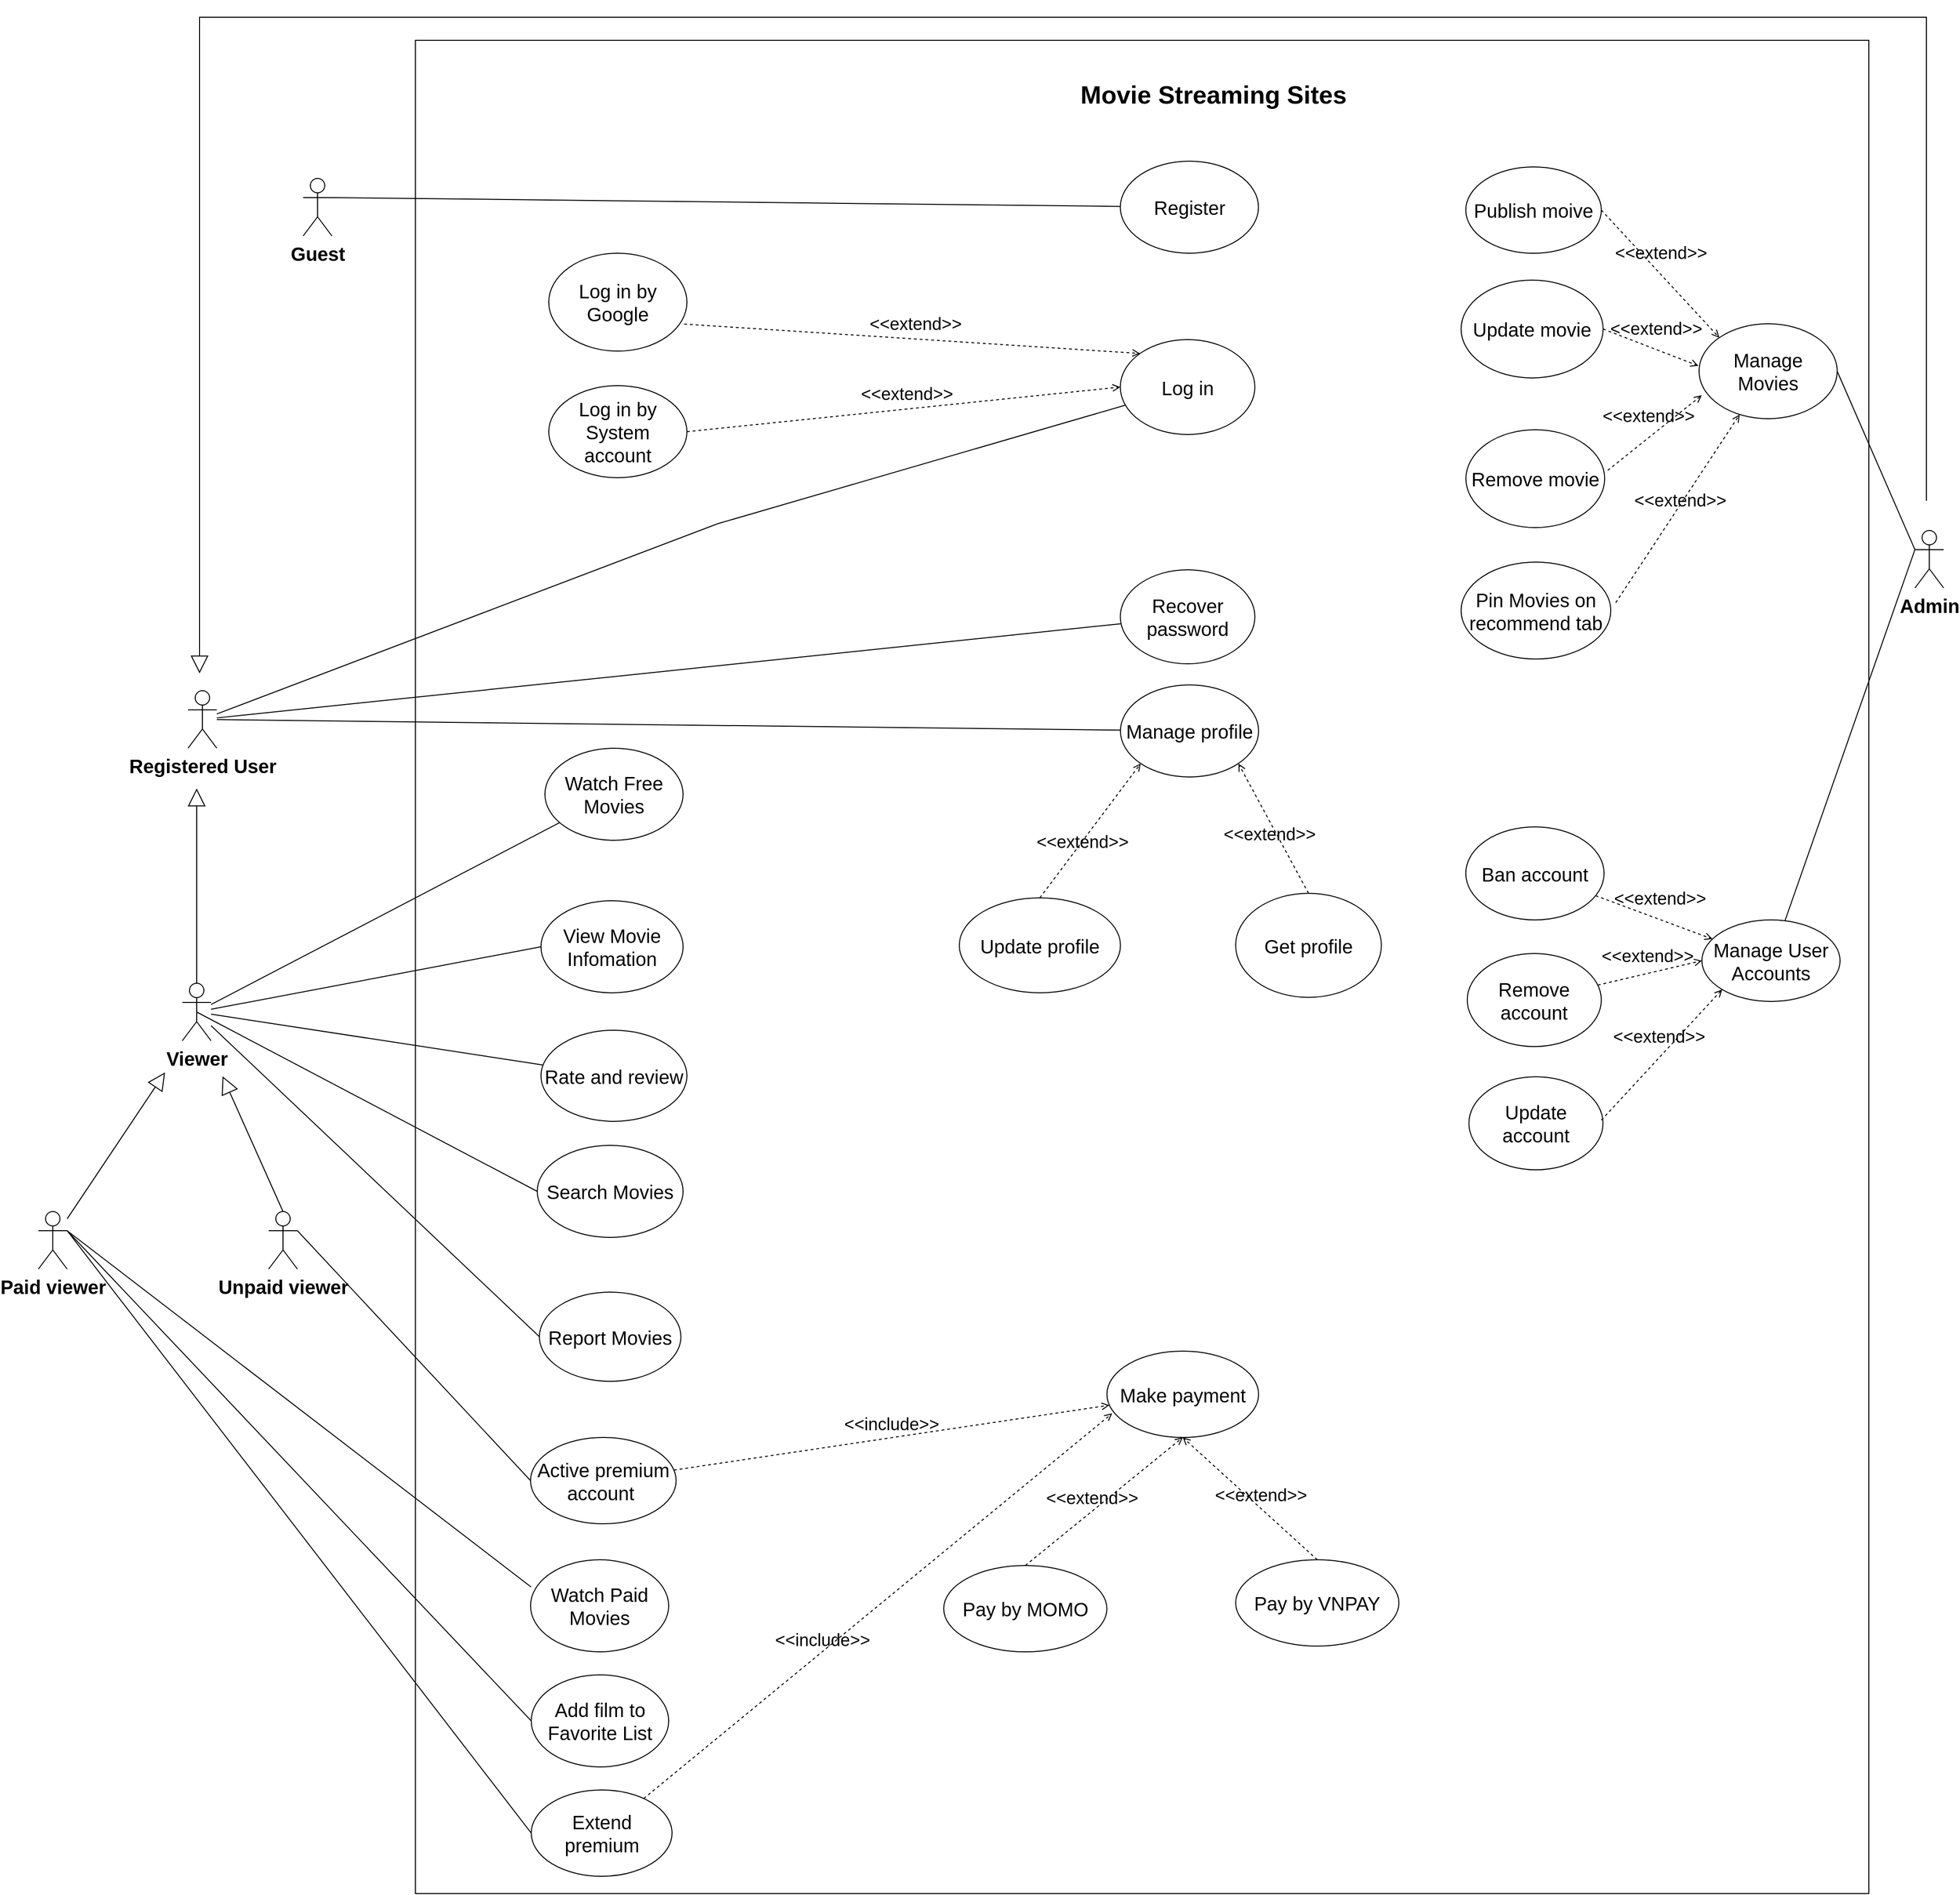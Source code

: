 <mxfile version="22.1.3" type="device">
  <diagram name="Page-1" id="LxAsxzXW0RaltRyk3R9r">
    <mxGraphModel dx="2566" dy="1568" grid="1" gridSize="12" guides="1" tooltips="1" connect="1" arrows="1" fold="1" page="1" pageScale="0.5" pageWidth="850" pageHeight="1100" math="0" shadow="0">
      <root>
        <mxCell id="0" />
        <mxCell id="1" parent="0" />
        <mxCell id="cKXUcZREIUxn3oo17vV5-1" value="Registered User" style="shape=umlActor;verticalLabelPosition=bottom;verticalAlign=top;html=1;outlineConnect=0;fontSize=20;fontStyle=1" parent="1" vertex="1">
          <mxGeometry x="-276" y="606" width="30" height="60" as="geometry" />
        </mxCell>
        <mxCell id="cKXUcZREIUxn3oo17vV5-8" value="Admin" style="shape=umlActor;verticalLabelPosition=bottom;verticalAlign=top;html=1;outlineConnect=0;fontSize=20;fontStyle=1" parent="1" vertex="1">
          <mxGeometry x="1524" y="439" width="30" height="60" as="geometry" />
        </mxCell>
        <mxCell id="cKXUcZREIUxn3oo17vV5-9" value="Viewer&lt;br style=&quot;font-size: 20px;&quot;&gt;" style="shape=umlActor;verticalLabelPosition=bottom;verticalAlign=top;html=1;outlineConnect=0;fontSize=20;fontStyle=1" parent="1" vertex="1">
          <mxGeometry x="-282" y="911" width="30" height="60" as="geometry" />
        </mxCell>
        <mxCell id="cKXUcZREIUxn3oo17vV5-10" value="&lt;br&gt;" style="endArrow=block;endSize=16;endFill=0;html=1;rounded=0;" parent="1" edge="1">
          <mxGeometry width="160" relative="1" as="geometry">
            <mxPoint x="1536" y="408" as="sourcePoint" />
            <mxPoint x="-264" y="588" as="targetPoint" />
            <Array as="points">
              <mxPoint x="1536" y="-96" />
              <mxPoint x="-264" y="-96" />
            </Array>
          </mxGeometry>
        </mxCell>
        <mxCell id="cKXUcZREIUxn3oo17vV5-12" value="&lt;br&gt;&lt;br&gt;" style="edgeLabel;html=1;align=center;verticalAlign=middle;resizable=0;points=[];" parent="cKXUcZREIUxn3oo17vV5-10" vertex="1" connectable="0">
          <mxGeometry x="0.21" y="3" relative="1" as="geometry">
            <mxPoint as="offset" />
          </mxGeometry>
        </mxCell>
        <mxCell id="cKXUcZREIUxn3oo17vV5-13" value="&lt;br&gt;" style="endArrow=block;endSize=16;endFill=0;html=1;rounded=0;exitX=0.5;exitY=0;exitDx=0;exitDy=0;exitPerimeter=0;" parent="1" source="cKXUcZREIUxn3oo17vV5-9" edge="1">
          <mxGeometry x="0.141" width="160" relative="1" as="geometry">
            <mxPoint x="63.5" y="686.0" as="sourcePoint" />
            <mxPoint x="-267" y="708" as="targetPoint" />
            <mxPoint x="-1" as="offset" />
          </mxGeometry>
        </mxCell>
        <mxCell id="cKXUcZREIUxn3oo17vV5-21" value="&lt;font style=&quot;font-size: 20px;&quot;&gt;Log in&lt;/font&gt;" style="ellipse;whiteSpace=wrap;html=1;fontSize=20;" parent="1" vertex="1">
          <mxGeometry x="695.77" y="240" width="140.25" height="99" as="geometry" />
        </mxCell>
        <mxCell id="cKXUcZREIUxn3oo17vV5-22" value="&lt;font style=&quot;font-size: 20px;&quot;&gt;Register&lt;/font&gt;" style="ellipse;whiteSpace=wrap;html=1;fontSize=20;" parent="1" vertex="1">
          <mxGeometry x="695.77" y="54" width="144" height="96" as="geometry" />
        </mxCell>
        <mxCell id="cKXUcZREIUxn3oo17vV5-24" value="&lt;font style=&quot;font-size: 26px;&quot;&gt;Movie Streaming Sites&lt;/font&gt;" style="text;html=1;strokeColor=none;fillColor=none;align=center;verticalAlign=middle;whiteSpace=wrap;rounded=0;fontStyle=1;fontSize=26;" parent="1" vertex="1">
          <mxGeometry x="643.06" y="-30" width="300" height="30" as="geometry" />
        </mxCell>
        <mxCell id="cKXUcZREIUxn3oo17vV5-26" value="" style="endArrow=none;html=1;rounded=0;" parent="1" source="cKXUcZREIUxn3oo17vV5-1" target="cKXUcZREIUxn3oo17vV5-21" edge="1">
          <mxGeometry relative="1" as="geometry">
            <mxPoint x="346" y="464" as="sourcePoint" />
            <mxPoint x="506" y="464" as="targetPoint" />
            <Array as="points">
              <mxPoint x="276" y="432" />
            </Array>
          </mxGeometry>
        </mxCell>
        <mxCell id="T9VF5XXwPzk0ajzriA4a-1" value="Watch Free Movies" style="ellipse;whiteSpace=wrap;html=1;fontSize=20;" parent="1" vertex="1">
          <mxGeometry x="96" y="666" width="144" height="96" as="geometry" />
        </mxCell>
        <mxCell id="T9VF5XXwPzk0ajzriA4a-2" value="Search Movies" style="ellipse;whiteSpace=wrap;html=1;fontSize=20;" parent="1" vertex="1">
          <mxGeometry x="88" y="1080" width="152" height="96" as="geometry" />
        </mxCell>
        <mxCell id="T9VF5XXwPzk0ajzriA4a-3" value="Rate and review&lt;br style=&quot;font-size: 20px;&quot;&gt;" style="ellipse;whiteSpace=wrap;html=1;fontSize=20;" parent="1" vertex="1">
          <mxGeometry x="91.87" y="960" width="152.13" height="95" as="geometry" />
        </mxCell>
        <mxCell id="T9VF5XXwPzk0ajzriA4a-4" value="Recover password" style="ellipse;whiteSpace=wrap;html=1;fontSize=20;" parent="1" vertex="1">
          <mxGeometry x="695.77" y="480" width="140.25" height="98" as="geometry" />
        </mxCell>
        <mxCell id="T9VF5XXwPzk0ajzriA4a-9" value="Active premium account&amp;nbsp;" style="ellipse;whiteSpace=wrap;html=1;fontSize=20;" parent="1" vertex="1">
          <mxGeometry x="81" y="1384.5" width="151.75" height="90" as="geometry" />
        </mxCell>
        <mxCell id="T9VF5XXwPzk0ajzriA4a-10" value="" style="endArrow=none;html=1;rounded=0;" parent="1" source="cKXUcZREIUxn3oo17vV5-1" target="T9VF5XXwPzk0ajzriA4a-4" edge="1">
          <mxGeometry relative="1" as="geometry">
            <mxPoint x="66" y="228" as="sourcePoint" />
            <mxPoint x="252" y="273" as="targetPoint" />
          </mxGeometry>
        </mxCell>
        <mxCell id="T9VF5XXwPzk0ajzriA4a-12" value="Report Movies" style="ellipse;whiteSpace=wrap;html=1;fontSize=20;" parent="1" vertex="1">
          <mxGeometry x="90.25" y="1233" width="147.5" height="93" as="geometry" />
        </mxCell>
        <mxCell id="T9VF5XXwPzk0ajzriA4a-13" value="Add film to Favorite List" style="ellipse;whiteSpace=wrap;html=1;fontSize=20;" parent="1" vertex="1">
          <mxGeometry x="81.75" y="1632" width="143.25" height="96" as="geometry" />
        </mxCell>
        <mxCell id="T9VF5XXwPzk0ajzriA4a-35" value="Publish moive" style="ellipse;whiteSpace=wrap;html=1;fontSize=20;" parent="1" vertex="1">
          <mxGeometry x="1055.88" y="60" width="141.25" height="90" as="geometry" />
        </mxCell>
        <mxCell id="T9VF5XXwPzk0ajzriA4a-36" value="Remove movie" style="ellipse;whiteSpace=wrap;html=1;fontSize=20;" parent="1" vertex="1">
          <mxGeometry x="1056" y="334" width="144.63" height="102" as="geometry" />
        </mxCell>
        <mxCell id="T9VF5XXwPzk0ajzriA4a-37" value="Manage User Accounts" style="ellipse;whiteSpace=wrap;html=1;fontSize=20;" parent="1" vertex="1">
          <mxGeometry x="1302" y="845" width="144" height="85" as="geometry" />
        </mxCell>
        <mxCell id="T9VF5XXwPzk0ajzriA4a-55" value="" style="endArrow=none;html=1;rounded=0;exitX=0;exitY=0.333;exitDx=0;exitDy=0;exitPerimeter=0;" parent="1" source="cKXUcZREIUxn3oo17vV5-8" target="T9VF5XXwPzk0ajzriA4a-37" edge="1">
          <mxGeometry relative="1" as="geometry">
            <mxPoint x="-63" y="22.5" as="sourcePoint" />
            <mxPoint x="214" y="-37.5" as="targetPoint" />
          </mxGeometry>
        </mxCell>
        <mxCell id="T9VF5XXwPzk0ajzriA4a-58" value="" style="endArrow=none;html=1;rounded=0;entryX=0;entryY=0.5;entryDx=0;entryDy=0;" parent="1" source="cKXUcZREIUxn3oo17vV5-9" target="T9VF5XXwPzk0ajzriA4a-12" edge="1">
          <mxGeometry relative="1" as="geometry">
            <mxPoint x="92" y="507" as="sourcePoint" />
            <mxPoint x="390" y="510" as="targetPoint" />
          </mxGeometry>
        </mxCell>
        <mxCell id="T9VF5XXwPzk0ajzriA4a-60" value="" style="endArrow=none;html=1;rounded=0;" parent="1" source="cKXUcZREIUxn3oo17vV5-9" target="T9VF5XXwPzk0ajzriA4a-1" edge="1">
          <mxGeometry relative="1" as="geometry">
            <mxPoint x="99" y="531" as="sourcePoint" />
            <mxPoint x="405" y="711" as="targetPoint" />
          </mxGeometry>
        </mxCell>
        <mxCell id="T9VF5XXwPzk0ajzriA4a-63" value="" style="endArrow=none;html=1;rounded=0;" parent="1" source="cKXUcZREIUxn3oo17vV5-9" target="T9VF5XXwPzk0ajzriA4a-3" edge="1">
          <mxGeometry relative="1" as="geometry">
            <mxPoint x="78" y="687" as="sourcePoint" />
            <mxPoint x="298" y="731" as="targetPoint" />
          </mxGeometry>
        </mxCell>
        <mxCell id="T9VF5XXwPzk0ajzriA4a-64" value="" style="endArrow=none;html=1;rounded=0;exitX=0.5;exitY=0.5;exitDx=0;exitDy=0;exitPerimeter=0;entryX=0;entryY=0.5;entryDx=0;entryDy=0;" parent="1" source="cKXUcZREIUxn3oo17vV5-9" edge="1" target="T9VF5XXwPzk0ajzriA4a-2">
          <mxGeometry relative="1" as="geometry">
            <mxPoint x="90" y="811" as="sourcePoint" />
            <mxPoint x="112.0" y="1128" as="targetPoint" />
          </mxGeometry>
        </mxCell>
        <mxCell id="FukFXAYgHQTI4WAhLmMS-3" value="Manage profile" style="ellipse;whiteSpace=wrap;html=1;fontSize=20;" parent="1" vertex="1">
          <mxGeometry x="695.91" y="600" width="144" height="96" as="geometry" />
        </mxCell>
        <mxCell id="FukFXAYgHQTI4WAhLmMS-4" value="Get profile" style="ellipse;whiteSpace=wrap;html=1;fontSize=20;" parent="1" vertex="1">
          <mxGeometry x="816" y="817.25" width="151.87" height="108.5" as="geometry" />
        </mxCell>
        <mxCell id="FukFXAYgHQTI4WAhLmMS-5" value="Update profile" style="ellipse;whiteSpace=wrap;html=1;fontSize=20;" parent="1" vertex="1">
          <mxGeometry x="527.91" y="822" width="168" height="99" as="geometry" />
        </mxCell>
        <mxCell id="FukFXAYgHQTI4WAhLmMS-12" value="Guest" style="shape=umlActor;verticalLabelPosition=bottom;verticalAlign=top;html=1;outlineConnect=0;fontSize=20;fontStyle=1" parent="1" vertex="1">
          <mxGeometry x="-156" y="72" width="30" height="60" as="geometry" />
        </mxCell>
        <mxCell id="FukFXAYgHQTI4WAhLmMS-13" value="" style="endArrow=none;html=1;rounded=0;exitX=1;exitY=0.333;exitDx=0;exitDy=0;exitPerimeter=0;" parent="1" source="FukFXAYgHQTI4WAhLmMS-12" target="cKXUcZREIUxn3oo17vV5-22" edge="1">
          <mxGeometry relative="1" as="geometry">
            <mxPoint x="-42" y="282" as="sourcePoint" />
            <mxPoint x="564" y="268" as="targetPoint" />
          </mxGeometry>
        </mxCell>
        <mxCell id="FukFXAYgHQTI4WAhLmMS-14" value="" style="endArrow=none;html=1;rounded=0;" parent="1" source="cKXUcZREIUxn3oo17vV5-1" target="FukFXAYgHQTI4WAhLmMS-3" edge="1">
          <mxGeometry relative="1" as="geometry">
            <mxPoint x="-42" y="532" as="sourcePoint" />
            <mxPoint x="565" y="453" as="targetPoint" />
          </mxGeometry>
        </mxCell>
        <mxCell id="FukFXAYgHQTI4WAhLmMS-17" value="Remove account" style="ellipse;whiteSpace=wrap;html=1;fontSize=20;" parent="1" vertex="1">
          <mxGeometry x="1057.38" y="880" width="139.75" height="97" as="geometry" />
        </mxCell>
        <mxCell id="FukFXAYgHQTI4WAhLmMS-18" value="Ban account" style="ellipse;whiteSpace=wrap;html=1;fontSize=20;" parent="1" vertex="1">
          <mxGeometry x="1055.88" y="748" width="144.12" height="97" as="geometry" />
        </mxCell>
        <mxCell id="FukFXAYgHQTI4WAhLmMS-37" value="Update account" style="ellipse;whiteSpace=wrap;html=1;fontSize=20;" parent="1" vertex="1">
          <mxGeometry x="1059.13" y="1008.5" width="139.75" height="97" as="geometry" />
        </mxCell>
        <mxCell id="FukFXAYgHQTI4WAhLmMS-39" value="Make payment" style="ellipse;whiteSpace=wrap;html=1;fontSize=20;" parent="1" vertex="1">
          <mxGeometry x="681.79" y="1294.5" width="158.12" height="90" as="geometry" />
        </mxCell>
        <mxCell id="FukFXAYgHQTI4WAhLmMS-40" value="Paid&amp;nbsp;viewer" style="shape=umlActor;verticalLabelPosition=bottom;verticalAlign=top;html=1;outlineConnect=0;fontSize=20;fontStyle=1" parent="1" vertex="1">
          <mxGeometry x="-432" y="1149" width="30" height="60" as="geometry" />
        </mxCell>
        <mxCell id="FukFXAYgHQTI4WAhLmMS-43" value="&lt;br&gt;" style="endArrow=block;endSize=16;endFill=0;html=1;rounded=0;" parent="1" source="FukFXAYgHQTI4WAhLmMS-40" edge="1">
          <mxGeometry x="0.141" width="160" relative="1" as="geometry">
            <mxPoint x="-372" y="1160" as="sourcePoint" />
            <mxPoint x="-300" y="1004" as="targetPoint" />
            <mxPoint x="-1" as="offset" />
          </mxGeometry>
        </mxCell>
        <mxCell id="FukFXAYgHQTI4WAhLmMS-47" value="&lt;font style=&quot;font-size: 18px;&quot;&gt;&amp;lt;&amp;lt;include&amp;gt;&amp;gt;&lt;/font&gt;" style="html=1;verticalAlign=bottom;labelBackgroundColor=none;endArrow=open;endFill=0;dashed=1;rounded=0;fontSize=18;" parent="1" source="T9VF5XXwPzk0ajzriA4a-9" target="FukFXAYgHQTI4WAhLmMS-39" edge="1">
          <mxGeometry width="160" relative="1" as="geometry">
            <mxPoint x="720" y="988.5" as="sourcePoint" />
            <mxPoint x="880" y="988.5" as="targetPoint" />
          </mxGeometry>
        </mxCell>
        <mxCell id="FukFXAYgHQTI4WAhLmMS-54" value="&lt;font style=&quot;font-size: 20px;&quot;&gt;Log in by Google&lt;/font&gt;" style="ellipse;whiteSpace=wrap;html=1;fontSize=20;" parent="1" vertex="1">
          <mxGeometry x="100" y="150" width="144" height="102" as="geometry" />
        </mxCell>
        <mxCell id="FukFXAYgHQTI4WAhLmMS-55" value="&lt;font style=&quot;font-size: 20px;&quot;&gt;Log in by System account&lt;/font&gt;" style="ellipse;whiteSpace=wrap;html=1;fontSize=20;" parent="1" vertex="1">
          <mxGeometry x="100" y="288" width="144" height="96" as="geometry" />
        </mxCell>
        <mxCell id="FukFXAYgHQTI4WAhLmMS-65" value="Unpaid&amp;nbsp;viewer" style="shape=umlActor;verticalLabelPosition=bottom;verticalAlign=top;html=1;outlineConnect=0;fontSize=20;fontStyle=1" parent="1" vertex="1">
          <mxGeometry x="-192" y="1149" width="30" height="60" as="geometry" />
        </mxCell>
        <mxCell id="FukFXAYgHQTI4WAhLmMS-66" value="&lt;br&gt;" style="endArrow=block;endSize=16;endFill=0;html=1;rounded=0;exitX=0.5;exitY=0;exitDx=0;exitDy=0;exitPerimeter=0;" parent="1" source="FukFXAYgHQTI4WAhLmMS-65" edge="1">
          <mxGeometry x="0.14" y="1" width="160" relative="1" as="geometry">
            <mxPoint x="-144" y="1148" as="sourcePoint" />
            <mxPoint x="-240" y="1008" as="targetPoint" />
            <mxPoint as="offset" />
          </mxGeometry>
        </mxCell>
        <mxCell id="FukFXAYgHQTI4WAhLmMS-68" value="" style="endArrow=none;html=1;rounded=0;entryX=0;entryY=0.5;entryDx=0;entryDy=0;exitX=1;exitY=0.333;exitDx=0;exitDy=0;exitPerimeter=0;" parent="1" source="FukFXAYgHQTI4WAhLmMS-65" target="T9VF5XXwPzk0ajzriA4a-9" edge="1">
          <mxGeometry relative="1" as="geometry">
            <mxPoint x="-246" y="857" as="sourcePoint" />
            <mxPoint x="292" y="1560" as="targetPoint" />
          </mxGeometry>
        </mxCell>
        <mxCell id="FukFXAYgHQTI4WAhLmMS-69" value="Watch Paid Movies" style="ellipse;whiteSpace=wrap;html=1;fontSize=20;" parent="1" vertex="1">
          <mxGeometry x="81" y="1512" width="144" height="96" as="geometry" />
        </mxCell>
        <mxCell id="FukFXAYgHQTI4WAhLmMS-70" value="" style="endArrow=none;html=1;rounded=0;exitX=1;exitY=0.333;exitDx=0;exitDy=0;exitPerimeter=0;entryX=0.004;entryY=0.296;entryDx=0;entryDy=0;entryPerimeter=0;" parent="1" source="FukFXAYgHQTI4WAhLmMS-40" target="FukFXAYgHQTI4WAhLmMS-69" edge="1">
          <mxGeometry relative="1" as="geometry">
            <mxPoint x="-150" y="1079" as="sourcePoint" />
            <mxPoint x="297" y="985" as="targetPoint" />
          </mxGeometry>
        </mxCell>
        <mxCell id="FukFXAYgHQTI4WAhLmMS-71" value="" style="endArrow=none;html=1;rounded=0;entryX=0;entryY=0.5;entryDx=0;entryDy=0;exitX=1;exitY=0.333;exitDx=0;exitDy=0;exitPerimeter=0;" parent="1" source="FukFXAYgHQTI4WAhLmMS-40" target="T9VF5XXwPzk0ajzriA4a-13" edge="1">
          <mxGeometry relative="1" as="geometry">
            <mxPoint x="-410" y="1070" as="sourcePoint" />
            <mxPoint x="68" y="1402" as="targetPoint" />
          </mxGeometry>
        </mxCell>
        <mxCell id="FukFXAYgHQTI4WAhLmMS-76" value="Extend premium" style="ellipse;whiteSpace=wrap;html=1;fontSize=20;" parent="1" vertex="1">
          <mxGeometry x="81.75" y="1752" width="146.75" height="90" as="geometry" />
        </mxCell>
        <mxCell id="FukFXAYgHQTI4WAhLmMS-80" value="" style="endArrow=none;html=1;rounded=0;entryX=0;entryY=0.5;entryDx=0;entryDy=0;exitX=1;exitY=0.333;exitDx=0;exitDy=0;exitPerimeter=0;" parent="1" source="FukFXAYgHQTI4WAhLmMS-40" target="FukFXAYgHQTI4WAhLmMS-76" edge="1">
          <mxGeometry relative="1" as="geometry">
            <mxPoint x="-396" y="1070" as="sourcePoint" />
            <mxPoint x="57" y="1572" as="targetPoint" />
          </mxGeometry>
        </mxCell>
        <mxCell id="FukFXAYgHQTI4WAhLmMS-82" value="Pay by VNPAY" style="ellipse;whiteSpace=wrap;html=1;fontSize=20;" parent="1" vertex="1">
          <mxGeometry x="816" y="1512" width="170.12" height="90" as="geometry" />
        </mxCell>
        <mxCell id="FukFXAYgHQTI4WAhLmMS-84" value="Pay by MOMO" style="ellipse;whiteSpace=wrap;html=1;fontSize=20;" parent="1" vertex="1">
          <mxGeometry x="511.67" y="1518" width="170.12" height="90" as="geometry" />
        </mxCell>
        <mxCell id="FukFXAYgHQTI4WAhLmMS-95" value="&lt;font style=&quot;font-size: 18px;&quot;&gt;&amp;lt;&amp;lt;include&amp;gt;&amp;gt;&lt;/font&gt;" style="html=1;verticalAlign=bottom;labelBackgroundColor=none;endArrow=open;endFill=0;dashed=1;rounded=0;fontSize=18;entryX=0.035;entryY=0.721;entryDx=0;entryDy=0;entryPerimeter=0;" parent="1" source="FukFXAYgHQTI4WAhLmMS-76" target="FukFXAYgHQTI4WAhLmMS-39" edge="1">
          <mxGeometry x="-0.243" y="-1" width="160" relative="1" as="geometry">
            <mxPoint x="428" y="1441.5" as="sourcePoint" />
            <mxPoint x="562" y="1441.5" as="targetPoint" />
            <mxPoint as="offset" />
          </mxGeometry>
        </mxCell>
        <mxCell id="FukFXAYgHQTI4WAhLmMS-103" value="Manage &lt;br&gt;Movies" style="ellipse;whiteSpace=wrap;html=1;fontSize=20;" parent="1" vertex="1">
          <mxGeometry x="1299" y="223.5" width="144" height="99" as="geometry" />
        </mxCell>
        <mxCell id="FukFXAYgHQTI4WAhLmMS-104" value="" style="endArrow=none;html=1;rounded=0;entryX=1;entryY=0.5;entryDx=0;entryDy=0;exitX=0;exitY=0.333;exitDx=0;exitDy=0;exitPerimeter=0;" parent="1" source="cKXUcZREIUxn3oo17vV5-8" target="FukFXAYgHQTI4WAhLmMS-103" edge="1">
          <mxGeometry relative="1" as="geometry">
            <mxPoint x="1543" y="148.5" as="sourcePoint" />
            <mxPoint x="1385" y="569.5" as="targetPoint" />
          </mxGeometry>
        </mxCell>
        <mxCell id="FukFXAYgHQTI4WAhLmMS-109" value="Pin Movies on recommend tab" style="ellipse;whiteSpace=wrap;html=1;fontSize=20;" parent="1" vertex="1">
          <mxGeometry x="1051" y="472" width="156" height="101" as="geometry" />
        </mxCell>
        <mxCell id="FukFXAYgHQTI4WAhLmMS-113" value="Update&amp;nbsp;movie" style="ellipse;whiteSpace=wrap;html=1;fontSize=20;" parent="1" vertex="1">
          <mxGeometry x="1051" y="178" width="148" height="102" as="geometry" />
        </mxCell>
        <mxCell id="FukFXAYgHQTI4WAhLmMS-117" value="View Movie Infomation" style="ellipse;whiteSpace=wrap;html=1;fontSize=20;" parent="1" vertex="1">
          <mxGeometry x="91.87" y="825" width="148.13" height="96" as="geometry" />
        </mxCell>
        <mxCell id="FukFXAYgHQTI4WAhLmMS-118" value="" style="endArrow=none;html=1;rounded=0;entryX=0;entryY=0.5;entryDx=0;entryDy=0;" parent="1" source="cKXUcZREIUxn3oo17vV5-9" target="FukFXAYgHQTI4WAhLmMS-117" edge="1">
          <mxGeometry relative="1" as="geometry">
            <mxPoint x="-246" y="954" as="sourcePoint" />
            <mxPoint x="294" y="991" as="targetPoint" />
          </mxGeometry>
        </mxCell>
        <mxCell id="BzBo9OaOcp8S3jvh0yN6-1" value="&amp;lt;&amp;lt;extend&amp;gt;&amp;gt;" style="html=1;verticalAlign=bottom;labelBackgroundColor=none;endArrow=open;endFill=0;dashed=1;rounded=0;fontSize=18;" parent="1" source="FukFXAYgHQTI4WAhLmMS-18" target="T9VF5XXwPzk0ajzriA4a-37" edge="1">
          <mxGeometry x="0.054" y="7" width="160" relative="1" as="geometry">
            <mxPoint x="1386" y="1096" as="sourcePoint" />
            <mxPoint x="1302" y="1089" as="targetPoint" />
            <mxPoint as="offset" />
          </mxGeometry>
        </mxCell>
        <mxCell id="BzBo9OaOcp8S3jvh0yN6-2" value="&amp;lt;&amp;lt;extend&amp;gt;&amp;gt;" style="html=1;verticalAlign=bottom;labelBackgroundColor=none;endArrow=open;endFill=0;dashed=1;rounded=0;fontSize=18;entryX=0;entryY=0.5;entryDx=0;entryDy=0;" parent="1" source="FukFXAYgHQTI4WAhLmMS-17" target="T9VF5XXwPzk0ajzriA4a-37" edge="1">
          <mxGeometry x="-0.04" y="4" width="160" relative="1" as="geometry">
            <mxPoint x="1196" y="831" as="sourcePoint" />
            <mxPoint x="1325" y="877" as="targetPoint" />
            <mxPoint as="offset" />
          </mxGeometry>
        </mxCell>
        <mxCell id="BzBo9OaOcp8S3jvh0yN6-3" value="&amp;lt;&amp;lt;extend&amp;gt;&amp;gt;" style="html=1;verticalAlign=bottom;labelBackgroundColor=none;endArrow=open;endFill=0;dashed=1;rounded=0;fontSize=18;entryX=0;entryY=1;entryDx=0;entryDy=0;exitX=0.988;exitY=0.466;exitDx=0;exitDy=0;exitPerimeter=0;" parent="1" source="FukFXAYgHQTI4WAhLmMS-37" target="T9VF5XXwPzk0ajzriA4a-37" edge="1">
          <mxGeometry x="0.016" y="5" width="160" relative="1" as="geometry">
            <mxPoint x="1200" y="925" as="sourcePoint" />
            <mxPoint x="1314" y="899" as="targetPoint" />
            <mxPoint as="offset" />
          </mxGeometry>
        </mxCell>
        <mxCell id="BzBo9OaOcp8S3jvh0yN6-4" value="&amp;lt;&amp;lt;extend&amp;gt;&amp;gt;" style="html=1;verticalAlign=bottom;labelBackgroundColor=none;endArrow=open;endFill=0;dashed=1;rounded=0;fontSize=18;entryX=0;entryY=0;entryDx=0;entryDy=0;exitX=1;exitY=0.5;exitDx=0;exitDy=0;" parent="1" source="T9VF5XXwPzk0ajzriA4a-35" target="FukFXAYgHQTI4WAhLmMS-103" edge="1">
          <mxGeometry x="-0.062" y="5" width="160" relative="1" as="geometry">
            <mxPoint x="1236" y="90" as="sourcePoint" />
            <mxPoint x="1350" y="64" as="targetPoint" />
            <mxPoint as="offset" />
          </mxGeometry>
        </mxCell>
        <mxCell id="BzBo9OaOcp8S3jvh0yN6-5" value="&amp;lt;&amp;lt;extend&amp;gt;&amp;gt;" style="html=1;verticalAlign=bottom;labelBackgroundColor=none;endArrow=open;endFill=0;dashed=1;rounded=0;fontSize=18;entryX=-0.005;entryY=0.443;entryDx=0;entryDy=0;exitX=1;exitY=0.5;exitDx=0;exitDy=0;entryPerimeter=0;" parent="1" source="FukFXAYgHQTI4WAhLmMS-113" target="FukFXAYgHQTI4WAhLmMS-103" edge="1">
          <mxGeometry x="0.054" y="7" width="160" relative="1" as="geometry">
            <mxPoint x="1187" y="143" as="sourcePoint" />
            <mxPoint x="1332" y="250" as="targetPoint" />
            <mxPoint as="offset" />
          </mxGeometry>
        </mxCell>
        <mxCell id="BzBo9OaOcp8S3jvh0yN6-6" value="&amp;lt;&amp;lt;extend&amp;gt;&amp;gt;" style="html=1;verticalAlign=bottom;labelBackgroundColor=none;endArrow=open;endFill=0;dashed=1;rounded=0;fontSize=18;entryX=0.02;entryY=0.753;entryDx=0;entryDy=0;exitX=1.022;exitY=0.415;exitDx=0;exitDy=0;exitPerimeter=0;entryPerimeter=0;" parent="1" source="T9VF5XXwPzk0ajzriA4a-36" target="FukFXAYgHQTI4WAhLmMS-103" edge="1">
          <mxGeometry x="-0.053" y="7" width="160" relative="1" as="geometry">
            <mxPoint x="1199" y="155" as="sourcePoint" />
            <mxPoint x="1344" y="262" as="targetPoint" />
            <mxPoint as="offset" />
          </mxGeometry>
        </mxCell>
        <mxCell id="BzBo9OaOcp8S3jvh0yN6-7" value="&amp;lt;&amp;lt;extend&amp;gt;&amp;gt;" style="html=1;verticalAlign=bottom;labelBackgroundColor=none;endArrow=open;endFill=0;dashed=1;rounded=0;fontSize=18;exitX=1.033;exitY=0.419;exitDx=0;exitDy=0;exitPerimeter=0;" parent="1" source="FukFXAYgHQTI4WAhLmMS-109" target="FukFXAYgHQTI4WAhLmMS-103" edge="1">
          <mxGeometry x="-0.029" y="-5" width="160" relative="1" as="geometry">
            <mxPoint x="1211" y="167" as="sourcePoint" />
            <mxPoint x="1356" y="274" as="targetPoint" />
            <mxPoint as="offset" />
          </mxGeometry>
        </mxCell>
        <mxCell id="BzBo9OaOcp8S3jvh0yN6-8" value="&amp;lt;&amp;lt;extend&amp;gt;&amp;gt;" style="html=1;verticalAlign=bottom;labelBackgroundColor=none;endArrow=open;endFill=0;dashed=1;rounded=0;fontSize=18;exitX=0.5;exitY=0;exitDx=0;exitDy=0;entryX=0;entryY=1;entryDx=0;entryDy=0;" parent="1" source="FukFXAYgHQTI4WAhLmMS-5" target="FukFXAYgHQTI4WAhLmMS-3" edge="1">
          <mxGeometry x="-0.299" y="-9" width="160" relative="1" as="geometry">
            <mxPoint x="1306.02" y="1110" as="sourcePoint" />
            <mxPoint x="1435.02" y="1156" as="targetPoint" />
            <mxPoint as="offset" />
          </mxGeometry>
        </mxCell>
        <mxCell id="BzBo9OaOcp8S3jvh0yN6-9" value="&amp;lt;&amp;lt;extend&amp;gt;&amp;gt;" style="html=1;verticalAlign=bottom;labelBackgroundColor=none;endArrow=open;endFill=0;dashed=1;rounded=0;fontSize=18;exitX=0.5;exitY=0;exitDx=0;exitDy=0;entryX=1;entryY=1;entryDx=0;entryDy=0;" parent="1" source="FukFXAYgHQTI4WAhLmMS-4" target="FukFXAYgHQTI4WAhLmMS-3" edge="1">
          <mxGeometry x="-0.206" y="14" width="160" relative="1" as="geometry">
            <mxPoint x="909.085" y="818.75" as="sourcePoint" />
            <mxPoint x="729.02" y="694" as="targetPoint" />
            <mxPoint as="offset" />
          </mxGeometry>
        </mxCell>
        <mxCell id="BzBo9OaOcp8S3jvh0yN6-12" value="&amp;lt;&amp;lt;extend&amp;gt;&amp;gt;" style="html=1;verticalAlign=bottom;labelBackgroundColor=none;endArrow=open;endFill=0;dashed=1;rounded=0;fontSize=18;exitX=0.5;exitY=0;exitDx=0;exitDy=0;entryX=0.5;entryY=1;entryDx=0;entryDy=0;" parent="1" source="FukFXAYgHQTI4WAhLmMS-84" target="FukFXAYgHQTI4WAhLmMS-39" edge="1">
          <mxGeometry x="-0.159" width="160" relative="1" as="geometry">
            <mxPoint x="633.08" y="1515" as="sourcePoint" />
            <mxPoint x="729.02" y="694" as="targetPoint" />
            <mxPoint as="offset" />
          </mxGeometry>
        </mxCell>
        <mxCell id="BzBo9OaOcp8S3jvh0yN6-13" value="&amp;lt;&amp;lt;extend&amp;gt;&amp;gt;" style="html=1;verticalAlign=bottom;labelBackgroundColor=none;endArrow=open;endFill=0;dashed=1;rounded=0;fontSize=18;exitX=0.5;exitY=0;exitDx=0;exitDy=0;entryX=0.5;entryY=1;entryDx=0;entryDy=0;" parent="1" source="FukFXAYgHQTI4WAhLmMS-82" target="FukFXAYgHQTI4WAhLmMS-39" edge="1">
          <mxGeometry x="-0.159" width="160" relative="1" as="geometry">
            <mxPoint x="881.08" y="1512" as="sourcePoint" />
            <mxPoint x="766.02" y="1458" as="targetPoint" />
            <mxPoint as="offset" />
          </mxGeometry>
        </mxCell>
        <mxCell id="BzBo9OaOcp8S3jvh0yN6-17" value="&amp;lt;&amp;lt;extend&amp;gt;&amp;gt;" style="html=1;verticalAlign=bottom;labelBackgroundColor=none;endArrow=open;endFill=0;dashed=1;rounded=0;fontSize=18;exitX=0.98;exitY=0.724;exitDx=0;exitDy=0;exitPerimeter=0;entryX=0;entryY=0;entryDx=0;entryDy=0;" parent="1" source="FukFXAYgHQTI4WAhLmMS-54" target="cKXUcZREIUxn3oo17vV5-21" edge="1">
          <mxGeometry x="0.012" y="1" width="160" relative="1" as="geometry">
            <mxPoint x="1065" y="351" as="sourcePoint" />
            <mxPoint x="444" y="324" as="targetPoint" />
            <mxPoint as="offset" />
          </mxGeometry>
        </mxCell>
        <mxCell id="BzBo9OaOcp8S3jvh0yN6-18" value="&amp;lt;&amp;lt;extend&amp;gt;&amp;gt;" style="html=1;verticalAlign=bottom;labelBackgroundColor=none;endArrow=open;endFill=0;dashed=1;rounded=0;fontSize=18;exitX=1;exitY=0.5;exitDx=0;exitDy=0;entryX=0;entryY=0.5;entryDx=0;entryDy=0;" parent="1" source="FukFXAYgHQTI4WAhLmMS-55" target="cKXUcZREIUxn3oo17vV5-21" edge="1">
          <mxGeometry x="0.012" y="1" width="160" relative="1" as="geometry">
            <mxPoint x="612" y="266" as="sourcePoint" />
            <mxPoint x="360" y="288" as="targetPoint" />
            <mxPoint as="offset" />
          </mxGeometry>
        </mxCell>
        <mxCell id="xAJFjYhu1EX7p1GRBz_i-2" value="" style="rounded=0;whiteSpace=wrap;html=1;fillColor=none;" parent="1" vertex="1">
          <mxGeometry x="-39" y="-72" width="1515" height="1932" as="geometry" />
        </mxCell>
      </root>
    </mxGraphModel>
  </diagram>
</mxfile>
